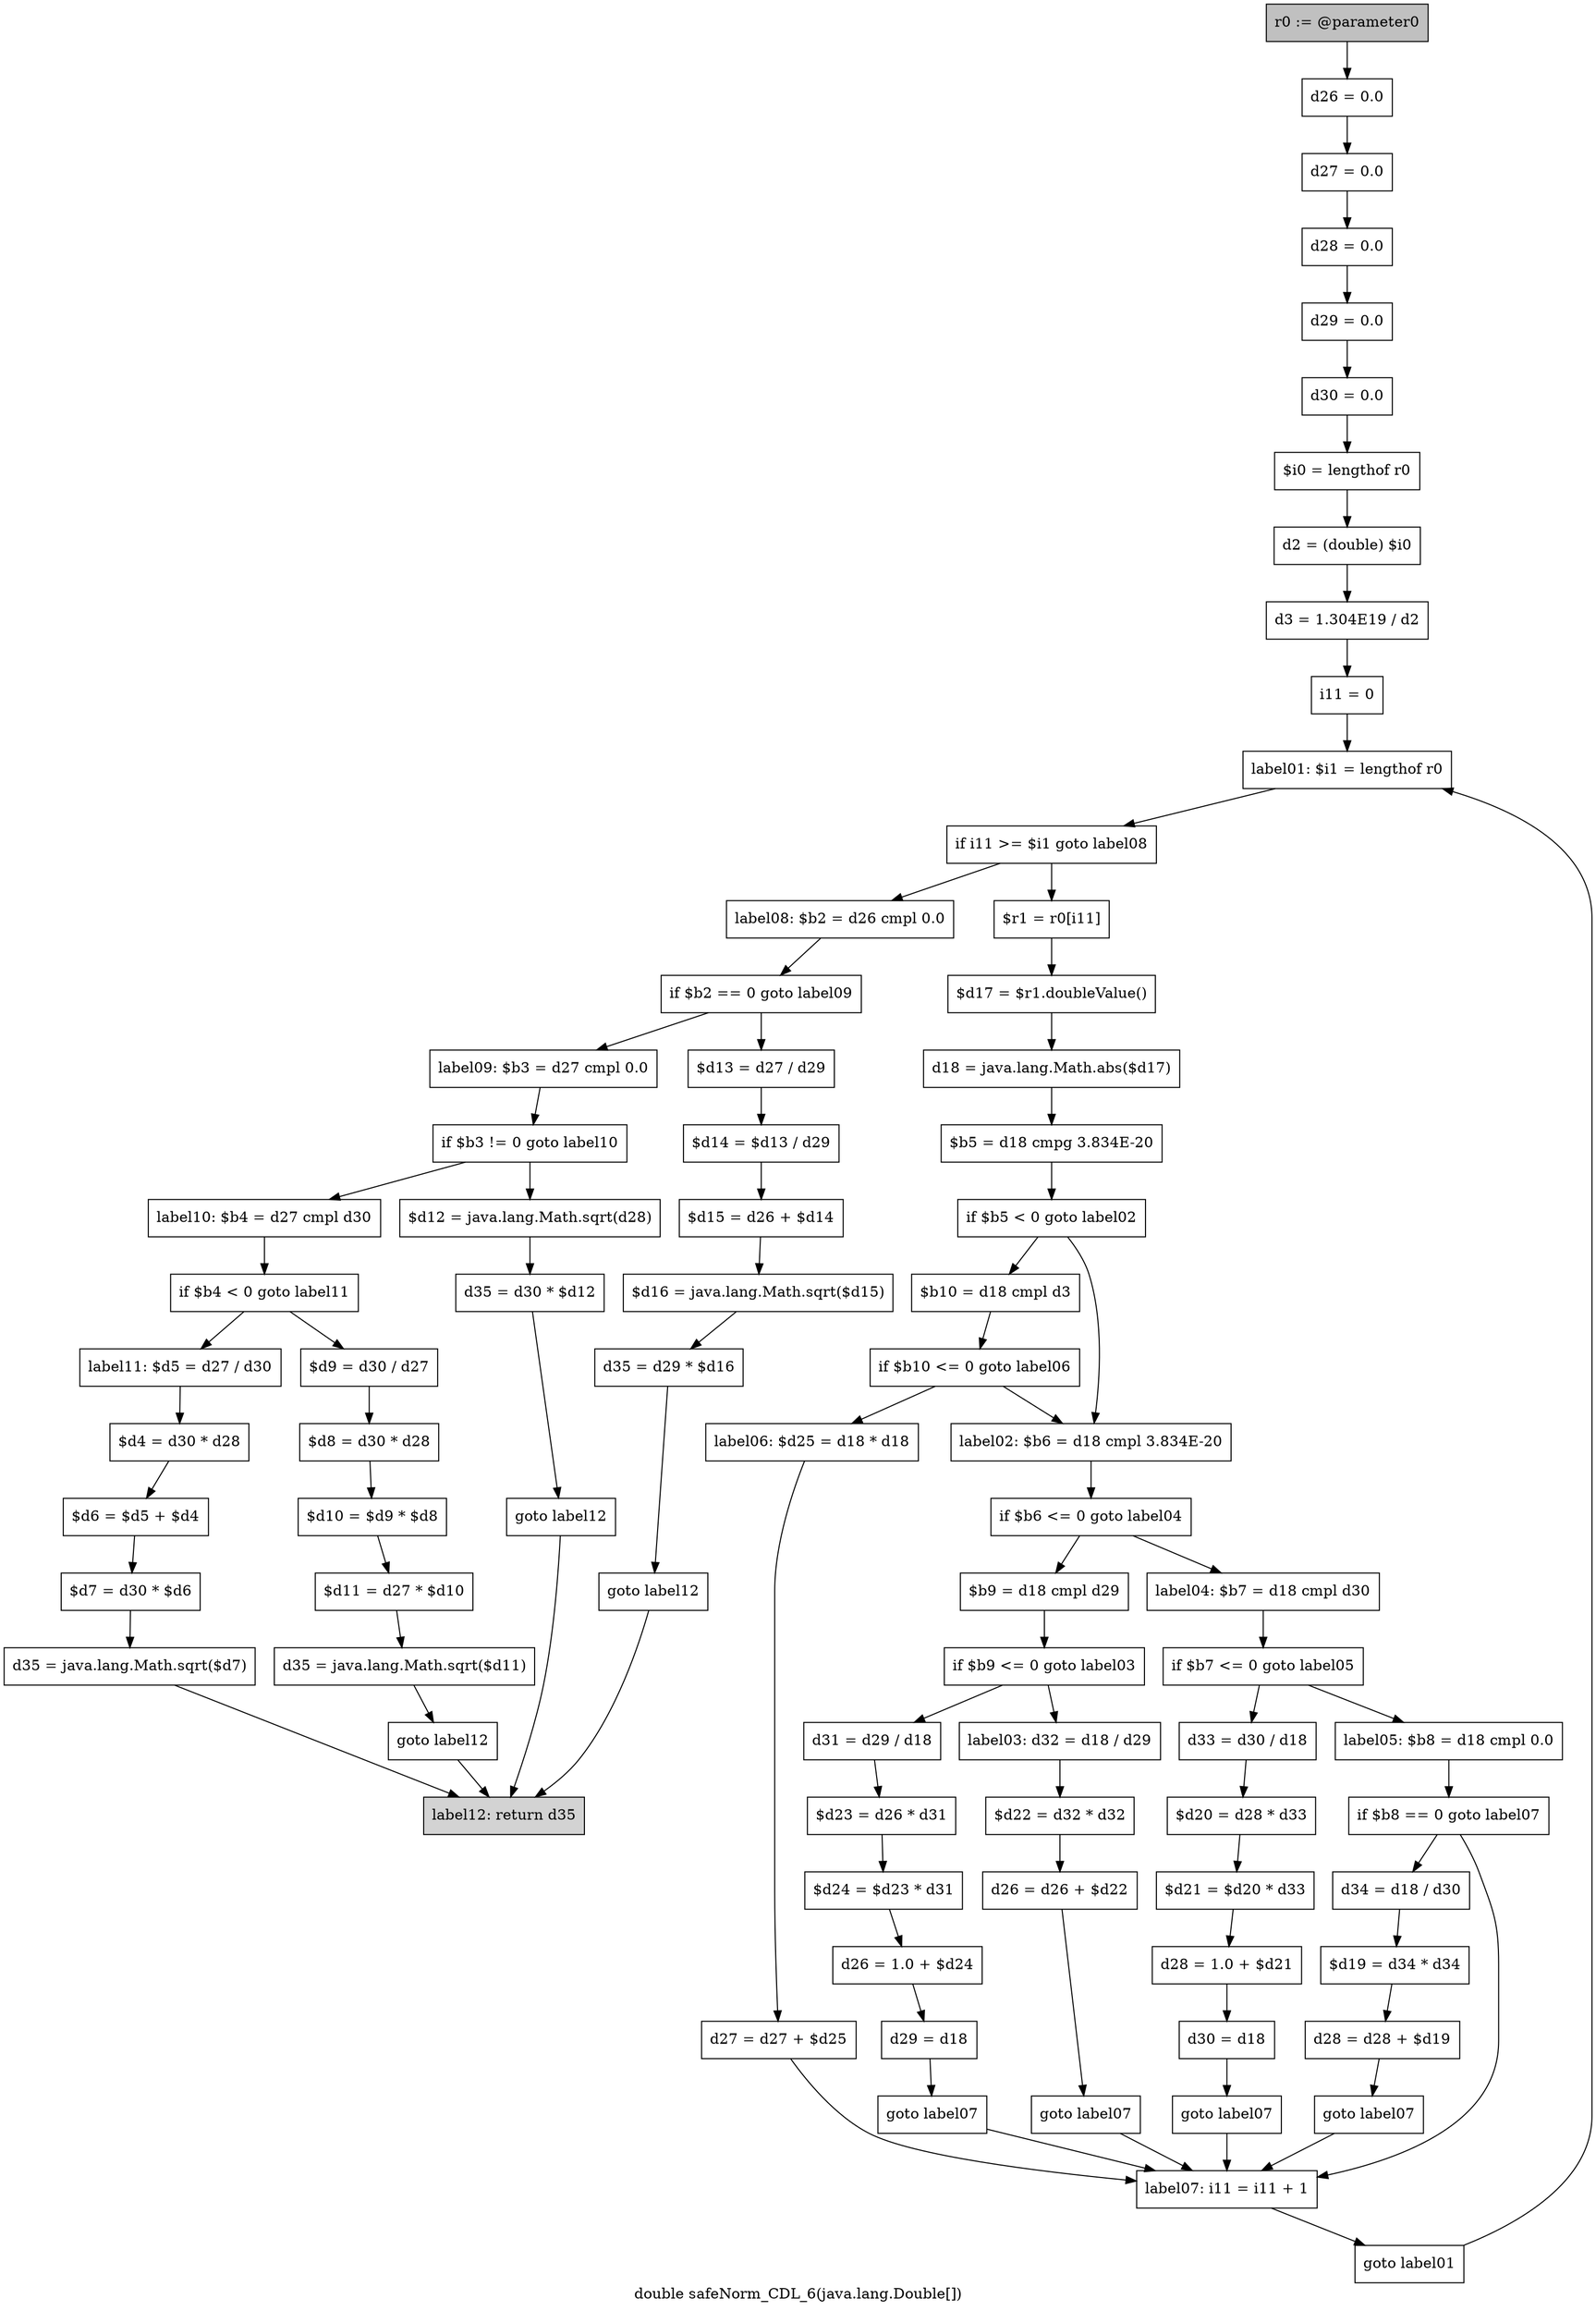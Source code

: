 digraph "double safeNorm_CDL_6(java.lang.Double[])" {
    label="double safeNorm_CDL_6(java.lang.Double[])";
    node [shape=box];
    "0" [style=filled,fillcolor=gray,label="r0 := @parameter0",];
    "1" [label="d26 = 0.0",];
    "0"->"1";
    "2" [label="d27 = 0.0",];
    "1"->"2";
    "3" [label="d28 = 0.0",];
    "2"->"3";
    "4" [label="d29 = 0.0",];
    "3"->"4";
    "5" [label="d30 = 0.0",];
    "4"->"5";
    "6" [label="$i0 = lengthof r0",];
    "5"->"6";
    "7" [label="d2 = (double) $i0",];
    "6"->"7";
    "8" [label="d3 = 1.304E19 / d2",];
    "7"->"8";
    "9" [label="i11 = 0",];
    "8"->"9";
    "10" [label="label01: $i1 = lengthof r0",];
    "9"->"10";
    "11" [label="if i11 >= $i1 goto label08",];
    "10"->"11";
    "12" [label="$r1 = r0[i11]",];
    "11"->"12";
    "51" [label="label08: $b2 = d26 cmpl 0.0",];
    "11"->"51";
    "13" [label="$d17 = $r1.doubleValue()",];
    "12"->"13";
    "14" [label="d18 = java.lang.Math.abs($d17)",];
    "13"->"14";
    "15" [label="$b5 = d18 cmpg 3.834E-20",];
    "14"->"15";
    "16" [label="if $b5 < 0 goto label02",];
    "15"->"16";
    "17" [label="$b10 = d18 cmpl d3",];
    "16"->"17";
    "19" [label="label02: $b6 = d18 cmpl 3.834E-20",];
    "16"->"19";
    "18" [label="if $b10 <= 0 goto label06",];
    "17"->"18";
    "18"->"19";
    "47" [label="label06: $d25 = d18 * d18",];
    "18"->"47";
    "20" [label="if $b6 <= 0 goto label04",];
    "19"->"20";
    "21" [label="$b9 = d18 cmpl d29",];
    "20"->"21";
    "33" [label="label04: $b7 = d18 cmpl d30",];
    "20"->"33";
    "22" [label="if $b9 <= 0 goto label03",];
    "21"->"22";
    "23" [label="d31 = d29 / d18",];
    "22"->"23";
    "29" [label="label03: d32 = d18 / d29",];
    "22"->"29";
    "24" [label="$d23 = d26 * d31",];
    "23"->"24";
    "25" [label="$d24 = $d23 * d31",];
    "24"->"25";
    "26" [label="d26 = 1.0 + $d24",];
    "25"->"26";
    "27" [label="d29 = d18",];
    "26"->"27";
    "28" [label="goto label07",];
    "27"->"28";
    "49" [label="label07: i11 = i11 + 1",];
    "28"->"49";
    "30" [label="$d22 = d32 * d32",];
    "29"->"30";
    "31" [label="d26 = d26 + $d22",];
    "30"->"31";
    "32" [label="goto label07",];
    "31"->"32";
    "32"->"49";
    "34" [label="if $b7 <= 0 goto label05",];
    "33"->"34";
    "35" [label="d33 = d30 / d18",];
    "34"->"35";
    "41" [label="label05: $b8 = d18 cmpl 0.0",];
    "34"->"41";
    "36" [label="$d20 = d28 * d33",];
    "35"->"36";
    "37" [label="$d21 = $d20 * d33",];
    "36"->"37";
    "38" [label="d28 = 1.0 + $d21",];
    "37"->"38";
    "39" [label="d30 = d18",];
    "38"->"39";
    "40" [label="goto label07",];
    "39"->"40";
    "40"->"49";
    "42" [label="if $b8 == 0 goto label07",];
    "41"->"42";
    "43" [label="d34 = d18 / d30",];
    "42"->"43";
    "42"->"49";
    "44" [label="$d19 = d34 * d34",];
    "43"->"44";
    "45" [label="d28 = d28 + $d19",];
    "44"->"45";
    "46" [label="goto label07",];
    "45"->"46";
    "46"->"49";
    "48" [label="d27 = d27 + $d25",];
    "47"->"48";
    "48"->"49";
    "50" [label="goto label01",];
    "49"->"50";
    "50"->"10";
    "52" [label="if $b2 == 0 goto label09",];
    "51"->"52";
    "53" [label="$d13 = d27 / d29",];
    "52"->"53";
    "59" [label="label09: $b3 = d27 cmpl 0.0",];
    "52"->"59";
    "54" [label="$d14 = $d13 / d29",];
    "53"->"54";
    "55" [label="$d15 = d26 + $d14",];
    "54"->"55";
    "56" [label="$d16 = java.lang.Math.sqrt($d15)",];
    "55"->"56";
    "57" [label="d35 = d29 * $d16",];
    "56"->"57";
    "58" [label="goto label12",];
    "57"->"58";
    "77" [style=filled,fillcolor=lightgray,label="label12: return d35",];
    "58"->"77";
    "60" [label="if $b3 != 0 goto label10",];
    "59"->"60";
    "61" [label="$d12 = java.lang.Math.sqrt(d28)",];
    "60"->"61";
    "64" [label="label10: $b4 = d27 cmpl d30",];
    "60"->"64";
    "62" [label="d35 = d30 * $d12",];
    "61"->"62";
    "63" [label="goto label12",];
    "62"->"63";
    "63"->"77";
    "65" [label="if $b4 < 0 goto label11",];
    "64"->"65";
    "66" [label="$d9 = d30 / d27",];
    "65"->"66";
    "72" [label="label11: $d5 = d27 / d30",];
    "65"->"72";
    "67" [label="$d8 = d30 * d28",];
    "66"->"67";
    "68" [label="$d10 = $d9 * $d8",];
    "67"->"68";
    "69" [label="$d11 = d27 * $d10",];
    "68"->"69";
    "70" [label="d35 = java.lang.Math.sqrt($d11)",];
    "69"->"70";
    "71" [label="goto label12",];
    "70"->"71";
    "71"->"77";
    "73" [label="$d4 = d30 * d28",];
    "72"->"73";
    "74" [label="$d6 = $d5 + $d4",];
    "73"->"74";
    "75" [label="$d7 = d30 * $d6",];
    "74"->"75";
    "76" [label="d35 = java.lang.Math.sqrt($d7)",];
    "75"->"76";
    "76"->"77";
}
